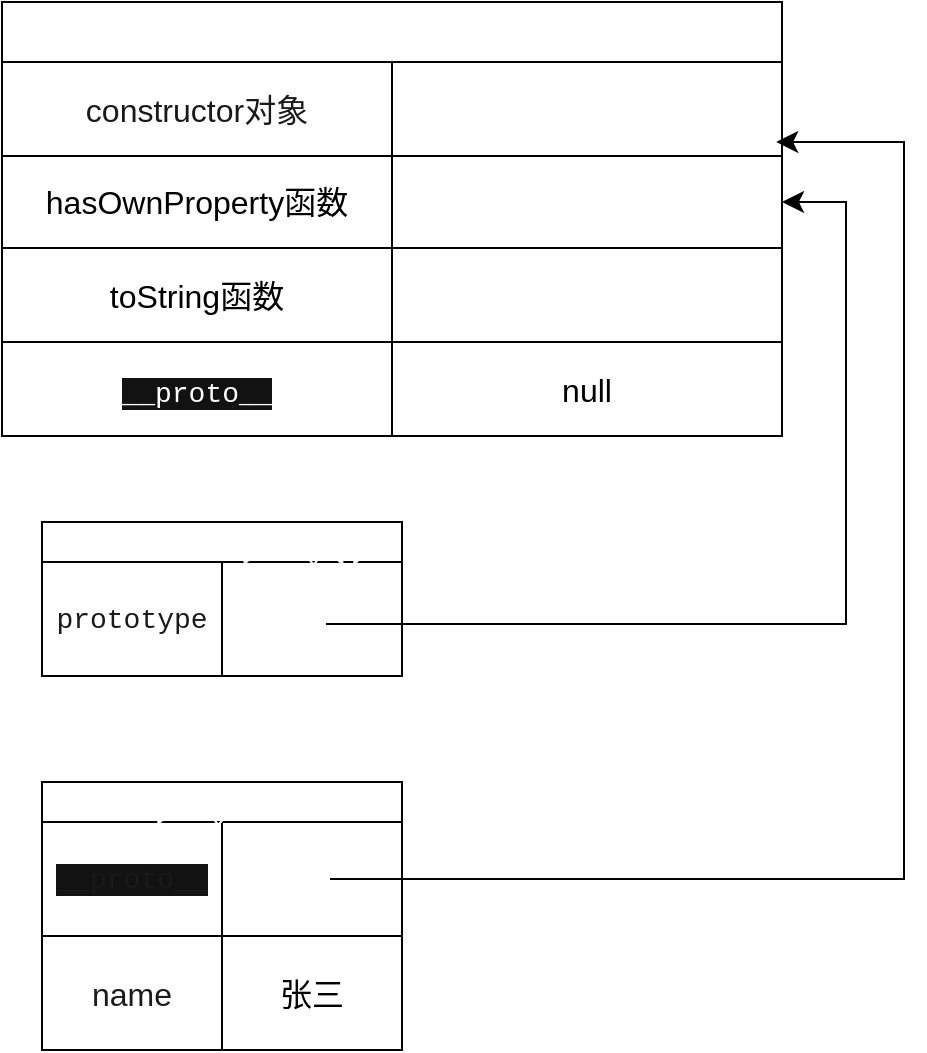 <mxfile version="26.0.13">
  <diagram name="第 1 页" id="BqFo81X97IZlTIUY5y48">
    <mxGraphModel dx="2261" dy="746" grid="1" gridSize="10" guides="1" tooltips="1" connect="1" arrows="1" fold="1" page="1" pageScale="1" pageWidth="827" pageHeight="1169" math="0" shadow="0">
      <root>
        <mxCell id="0" />
        <mxCell id="1" parent="0" />
        <mxCell id="2ZqJ3YhHnh6G0H8l9F2F-1" value="function Object () { }" style="shape=table;startSize=20;container=1;collapsible=0;childLayout=tableLayout;strokeColor=default;fontSize=16;fontColor=light-dark(#FFFFFF,#FFFFFF);" vertex="1" parent="1">
          <mxGeometry y="340" width="180" height="77" as="geometry" />
        </mxCell>
        <mxCell id="2ZqJ3YhHnh6G0H8l9F2F-2" value="" style="shape=tableRow;horizontal=0;startSize=0;swimlaneHead=0;swimlaneBody=0;strokeColor=inherit;top=0;left=0;bottom=0;right=0;collapsible=0;dropTarget=0;fillColor=none;points=[[0,0.5],[1,0.5]];portConstraint=eastwest;fontSize=16;" vertex="1" parent="2ZqJ3YhHnh6G0H8l9F2F-1">
          <mxGeometry y="20" width="180" height="57" as="geometry" />
        </mxCell>
        <mxCell id="2ZqJ3YhHnh6G0H8l9F2F-3" value="&lt;div style=&quot;font-family: Consolas, &amp;quot;Courier New&amp;quot;, monospace; font-size: 14px; line-height: 19px; white-space: pre;&quot;&gt;&lt;span style=&quot;background-color: rgb(255, 255, 255);&quot;&gt;prototype&lt;/span&gt;&lt;/div&gt;" style="shape=partialRectangle;html=1;whiteSpace=wrap;connectable=0;strokeColor=inherit;overflow=hidden;fillColor=none;top=0;left=0;bottom=0;right=0;pointerEvents=1;fontSize=16;fontColor=#1A1A1A;" vertex="1" parent="2ZqJ3YhHnh6G0H8l9F2F-2">
          <mxGeometry width="90" height="57" as="geometry">
            <mxRectangle width="90" height="57" as="alternateBounds" />
          </mxGeometry>
        </mxCell>
        <mxCell id="2ZqJ3YhHnh6G0H8l9F2F-4" value="" style="shape=partialRectangle;html=1;whiteSpace=wrap;connectable=0;strokeColor=inherit;overflow=hidden;fillColor=none;top=0;left=0;bottom=0;right=0;pointerEvents=1;fontSize=16;" vertex="1" parent="2ZqJ3YhHnh6G0H8l9F2F-2">
          <mxGeometry x="90" width="90" height="57" as="geometry">
            <mxRectangle width="90" height="57" as="alternateBounds" />
          </mxGeometry>
        </mxCell>
        <mxCell id="2ZqJ3YhHnh6G0H8l9F2F-5" value="Object函数的原型对象" style="shape=table;startSize=30;container=1;collapsible=0;childLayout=tableLayout;strokeColor=default;fontSize=16;fontColor=light-dark(#FFFFFF,#FFFFFF);" vertex="1" parent="1">
          <mxGeometry x="-20" y="80" width="390" height="217" as="geometry" />
        </mxCell>
        <mxCell id="2ZqJ3YhHnh6G0H8l9F2F-6" value="" style="shape=tableRow;horizontal=0;startSize=0;swimlaneHead=0;swimlaneBody=0;strokeColor=inherit;top=0;left=0;bottom=0;right=0;collapsible=0;dropTarget=0;fillColor=none;points=[[0,0.5],[1,0.5]];portConstraint=eastwest;fontSize=16;" vertex="1" parent="2ZqJ3YhHnh6G0H8l9F2F-5">
          <mxGeometry y="30" width="390" height="47" as="geometry" />
        </mxCell>
        <mxCell id="2ZqJ3YhHnh6G0H8l9F2F-7" value="constructor对象" style="shape=partialRectangle;html=1;whiteSpace=wrap;connectable=0;strokeColor=inherit;overflow=hidden;fillColor=none;top=0;left=0;bottom=0;right=0;pointerEvents=1;fontSize=16;fontColor=#1A1A1A;" vertex="1" parent="2ZqJ3YhHnh6G0H8l9F2F-6">
          <mxGeometry width="195" height="47" as="geometry">
            <mxRectangle width="195" height="47" as="alternateBounds" />
          </mxGeometry>
        </mxCell>
        <mxCell id="2ZqJ3YhHnh6G0H8l9F2F-8" value="" style="shape=partialRectangle;html=1;whiteSpace=wrap;connectable=0;strokeColor=inherit;overflow=hidden;fillColor=none;top=0;left=0;bottom=0;right=0;pointerEvents=1;fontSize=16;" vertex="1" parent="2ZqJ3YhHnh6G0H8l9F2F-6">
          <mxGeometry x="195" width="195" height="47" as="geometry">
            <mxRectangle width="195" height="47" as="alternateBounds" />
          </mxGeometry>
        </mxCell>
        <mxCell id="2ZqJ3YhHnh6G0H8l9F2F-9" value="" style="shape=tableRow;horizontal=0;startSize=0;swimlaneHead=0;swimlaneBody=0;strokeColor=inherit;top=0;left=0;bottom=0;right=0;collapsible=0;dropTarget=0;fillColor=none;points=[[0,0.5],[1,0.5]];portConstraint=eastwest;fontSize=16;" vertex="1" parent="2ZqJ3YhHnh6G0H8l9F2F-5">
          <mxGeometry y="77" width="390" height="46" as="geometry" />
        </mxCell>
        <mxCell id="2ZqJ3YhHnh6G0H8l9F2F-10" value="hasOwnProperty函数" style="shape=partialRectangle;html=1;whiteSpace=wrap;connectable=0;strokeColor=inherit;overflow=hidden;fillColor=none;top=0;left=0;bottom=0;right=0;pointerEvents=1;fontSize=16;" vertex="1" parent="2ZqJ3YhHnh6G0H8l9F2F-9">
          <mxGeometry width="195" height="46" as="geometry">
            <mxRectangle width="195" height="46" as="alternateBounds" />
          </mxGeometry>
        </mxCell>
        <mxCell id="2ZqJ3YhHnh6G0H8l9F2F-11" value="" style="shape=partialRectangle;html=1;whiteSpace=wrap;connectable=0;strokeColor=inherit;overflow=hidden;fillColor=none;top=0;left=0;bottom=0;right=0;pointerEvents=1;fontSize=16;" vertex="1" parent="2ZqJ3YhHnh6G0H8l9F2F-9">
          <mxGeometry x="195" width="195" height="46" as="geometry">
            <mxRectangle width="195" height="46" as="alternateBounds" />
          </mxGeometry>
        </mxCell>
        <mxCell id="2ZqJ3YhHnh6G0H8l9F2F-12" value="" style="shape=tableRow;horizontal=0;startSize=0;swimlaneHead=0;swimlaneBody=0;strokeColor=inherit;top=0;left=0;bottom=0;right=0;collapsible=0;dropTarget=0;fillColor=none;points=[[0,0.5],[1,0.5]];portConstraint=eastwest;fontSize=16;" vertex="1" parent="2ZqJ3YhHnh6G0H8l9F2F-5">
          <mxGeometry y="123" width="390" height="47" as="geometry" />
        </mxCell>
        <mxCell id="2ZqJ3YhHnh6G0H8l9F2F-13" value="toString函数" style="shape=partialRectangle;html=1;whiteSpace=wrap;connectable=0;strokeColor=inherit;overflow=hidden;fillColor=none;top=0;left=0;bottom=0;right=0;pointerEvents=1;fontSize=16;" vertex="1" parent="2ZqJ3YhHnh6G0H8l9F2F-12">
          <mxGeometry width="195" height="47" as="geometry">
            <mxRectangle width="195" height="47" as="alternateBounds" />
          </mxGeometry>
        </mxCell>
        <mxCell id="2ZqJ3YhHnh6G0H8l9F2F-14" value="" style="shape=partialRectangle;html=1;whiteSpace=wrap;connectable=0;strokeColor=inherit;overflow=hidden;fillColor=none;top=0;left=0;bottom=0;right=0;pointerEvents=1;fontSize=16;" vertex="1" parent="2ZqJ3YhHnh6G0H8l9F2F-12">
          <mxGeometry x="195" width="195" height="47" as="geometry">
            <mxRectangle width="195" height="47" as="alternateBounds" />
          </mxGeometry>
        </mxCell>
        <mxCell id="2ZqJ3YhHnh6G0H8l9F2F-25" style="shape=tableRow;horizontal=0;startSize=0;swimlaneHead=0;swimlaneBody=0;strokeColor=inherit;top=0;left=0;bottom=0;right=0;collapsible=0;dropTarget=0;fillColor=none;points=[[0,0.5],[1,0.5]];portConstraint=eastwest;fontSize=16;" vertex="1" parent="2ZqJ3YhHnh6G0H8l9F2F-5">
          <mxGeometry y="170" width="390" height="47" as="geometry" />
        </mxCell>
        <mxCell id="2ZqJ3YhHnh6G0H8l9F2F-26" value="&lt;span style=&quot;font-family: Consolas, &amp;quot;Courier New&amp;quot;, monospace; font-size: 14px; white-space: pre; background-color: light-dark(rgb(18, 18, 18), rgb(18, 18, 18));&quot;&gt;&lt;font style=&quot;color: light-dark(rgb(255, 255, 255), rgb(255, 255, 255));&quot;&gt;__proto__&lt;/font&gt;&lt;/span&gt;" style="shape=partialRectangle;html=1;whiteSpace=wrap;connectable=0;strokeColor=inherit;overflow=hidden;fillColor=none;top=0;left=0;bottom=0;right=0;pointerEvents=1;fontSize=16;" vertex="1" parent="2ZqJ3YhHnh6G0H8l9F2F-25">
          <mxGeometry width="195" height="47" as="geometry">
            <mxRectangle width="195" height="47" as="alternateBounds" />
          </mxGeometry>
        </mxCell>
        <mxCell id="2ZqJ3YhHnh6G0H8l9F2F-27" value="null" style="shape=partialRectangle;html=1;whiteSpace=wrap;connectable=0;strokeColor=inherit;overflow=hidden;fillColor=none;top=0;left=0;bottom=0;right=0;pointerEvents=1;fontSize=16;" vertex="1" parent="2ZqJ3YhHnh6G0H8l9F2F-25">
          <mxGeometry x="195" width="195" height="47" as="geometry">
            <mxRectangle width="195" height="47" as="alternateBounds" />
          </mxGeometry>
        </mxCell>
        <mxCell id="2ZqJ3YhHnh6G0H8l9F2F-16" value="" style="edgeStyle=elbowEdgeStyle;elbow=horizontal;endArrow=classic;html=1;curved=0;rounded=0;endSize=8;startSize=8;entryX=1;entryY=0.5;entryDx=0;entryDy=0;" edge="1" parent="1" target="2ZqJ3YhHnh6G0H8l9F2F-9">
          <mxGeometry width="50" height="50" relative="1" as="geometry">
            <mxPoint x="142" y="391" as="sourcePoint" />
            <mxPoint x="352" y="174" as="targetPoint" />
            <Array as="points">
              <mxPoint x="402" y="344" />
              <mxPoint x="192" y="371" />
            </Array>
          </mxGeometry>
        </mxCell>
        <mxCell id="2ZqJ3YhHnh6G0H8l9F2F-17" value="new object()创建的对象" style="shape=table;startSize=20;container=1;collapsible=0;childLayout=tableLayout;strokeColor=default;fontSize=16;fontColor=light-dark(#FFFFFF,#FFFFFF);" vertex="1" parent="1">
          <mxGeometry y="470" width="180" height="134" as="geometry" />
        </mxCell>
        <mxCell id="2ZqJ3YhHnh6G0H8l9F2F-18" value="" style="shape=tableRow;horizontal=0;startSize=0;swimlaneHead=0;swimlaneBody=0;strokeColor=inherit;top=0;left=0;bottom=0;right=0;collapsible=0;dropTarget=0;fillColor=none;points=[[0,0.5],[1,0.5]];portConstraint=eastwest;fontSize=16;" vertex="1" parent="2ZqJ3YhHnh6G0H8l9F2F-17">
          <mxGeometry y="20" width="180" height="57" as="geometry" />
        </mxCell>
        <mxCell id="2ZqJ3YhHnh6G0H8l9F2F-19" value="&lt;div style=&quot;font-family: Consolas, &amp;quot;Courier New&amp;quot;, monospace; font-size: 14px; line-height: 19px; white-space: pre;&quot;&gt;&lt;span style=&quot;background-color: light-dark(rgb(18, 18, 18), rgb(18, 18, 18));&quot;&gt;__proto__&lt;/span&gt;&lt;/div&gt;" style="shape=partialRectangle;html=1;whiteSpace=wrap;connectable=0;strokeColor=inherit;overflow=hidden;fillColor=none;top=0;left=0;bottom=0;right=0;pointerEvents=1;fontSize=16;fontColor=#1A1A1A;" vertex="1" parent="2ZqJ3YhHnh6G0H8l9F2F-18">
          <mxGeometry width="90" height="57" as="geometry">
            <mxRectangle width="90" height="57" as="alternateBounds" />
          </mxGeometry>
        </mxCell>
        <mxCell id="2ZqJ3YhHnh6G0H8l9F2F-20" value="" style="shape=partialRectangle;html=1;whiteSpace=wrap;connectable=0;strokeColor=inherit;overflow=hidden;fillColor=none;top=0;left=0;bottom=0;right=0;pointerEvents=1;fontSize=16;" vertex="1" parent="2ZqJ3YhHnh6G0H8l9F2F-18">
          <mxGeometry x="90" width="90" height="57" as="geometry">
            <mxRectangle width="90" height="57" as="alternateBounds" />
          </mxGeometry>
        </mxCell>
        <mxCell id="2ZqJ3YhHnh6G0H8l9F2F-22" style="shape=tableRow;horizontal=0;startSize=0;swimlaneHead=0;swimlaneBody=0;strokeColor=inherit;top=0;left=0;bottom=0;right=0;collapsible=0;dropTarget=0;fillColor=none;points=[[0,0.5],[1,0.5]];portConstraint=eastwest;fontSize=16;" vertex="1" parent="2ZqJ3YhHnh6G0H8l9F2F-17">
          <mxGeometry y="77" width="180" height="57" as="geometry" />
        </mxCell>
        <mxCell id="2ZqJ3YhHnh6G0H8l9F2F-23" value="name" style="shape=partialRectangle;html=1;whiteSpace=wrap;connectable=0;strokeColor=inherit;overflow=hidden;fillColor=none;top=0;left=0;bottom=0;right=0;pointerEvents=1;fontSize=16;fontColor=#1A1A1A;" vertex="1" parent="2ZqJ3YhHnh6G0H8l9F2F-22">
          <mxGeometry width="90" height="57" as="geometry">
            <mxRectangle width="90" height="57" as="alternateBounds" />
          </mxGeometry>
        </mxCell>
        <mxCell id="2ZqJ3YhHnh6G0H8l9F2F-24" value="张三" style="shape=partialRectangle;html=1;whiteSpace=wrap;connectable=0;strokeColor=inherit;overflow=hidden;fillColor=none;top=0;left=0;bottom=0;right=0;pointerEvents=1;fontSize=16;" vertex="1" parent="2ZqJ3YhHnh6G0H8l9F2F-22">
          <mxGeometry x="90" width="90" height="57" as="geometry">
            <mxRectangle width="90" height="57" as="alternateBounds" />
          </mxGeometry>
        </mxCell>
        <mxCell id="2ZqJ3YhHnh6G0H8l9F2F-21" value="" style="edgeStyle=elbowEdgeStyle;elbow=horizontal;endArrow=classic;html=1;curved=0;rounded=0;endSize=8;startSize=8;entryX=0.99;entryY=0.851;entryDx=0;entryDy=0;entryPerimeter=0;" edge="1" parent="1">
          <mxGeometry width="50" height="50" relative="1" as="geometry">
            <mxPoint x="144" y="518.5" as="sourcePoint" />
            <mxPoint x="367.1" y="149.997" as="targetPoint" />
            <Array as="points">
              <mxPoint x="431" y="340" />
              <mxPoint x="166" y="381" />
            </Array>
          </mxGeometry>
        </mxCell>
      </root>
    </mxGraphModel>
  </diagram>
</mxfile>
